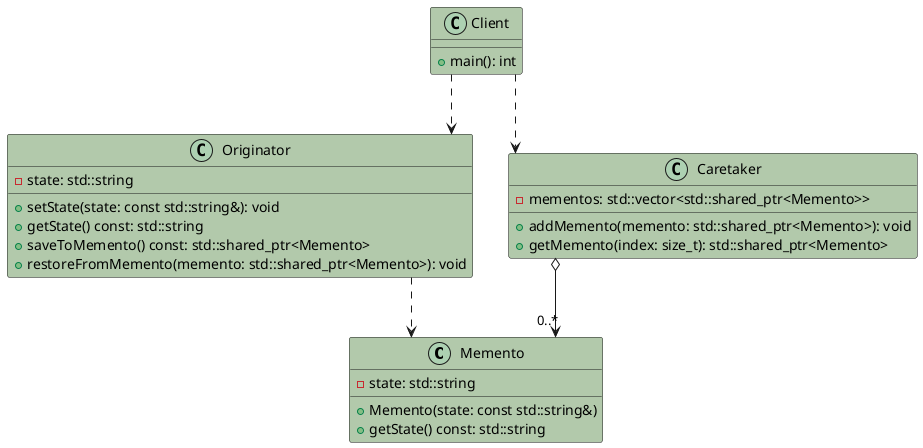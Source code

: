 ' Copyright (c) 2025 Franz Steinkress
' Licensed under the MIT License - see LICENSE for details
@startuml
skinparam linetype ortho
skinparam classBackgroundColor #B2C9AB

class Memento {
    - state: std::string
    + Memento(state: const std::string&)
    + getState() const: std::string
}
class Originator {
    - state: std::string
    + setState(state: const std::string&): void
    + getState() const: std::string
    + saveToMemento() const: std::shared_ptr<Memento>
    + restoreFromMemento(memento: std::shared_ptr<Memento>): void
}
class Caretaker {
    - mementos: std::vector<std::shared_ptr<Memento>>
    + addMemento(memento: std::shared_ptr<Memento>): void
    + getMemento(index: size_t): std::shared_ptr<Memento>
}
class Client {
    + main(): int
}

Originator ..> Memento
Caretaker o--> "0..*  " Memento
Client ..> Originator
Client ..> Caretaker
@enduml
